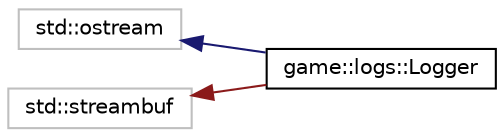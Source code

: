 digraph "Graphical Class Hierarchy"
{
 // LATEX_PDF_SIZE
  edge [fontname="Helvetica",fontsize="10",labelfontname="Helvetica",labelfontsize="10"];
  node [fontname="Helvetica",fontsize="10",shape=record];
  rankdir="LR";
  Node15 [label="std::ostream",height=0.2,width=0.4,color="grey75", fillcolor="white", style="filled",tooltip=" "];
  Node15 -> Node0 [dir="back",color="midnightblue",fontsize="10",style="solid",fontname="Helvetica"];
  Node0 [label="game::logs::Logger",height=0.2,width=0.4,color="black", fillcolor="white", style="filled",URL="$classgame_1_1logs_1_1_logger.html",tooltip="Singleton Logger."];
  Node19 [label="std::streambuf",height=0.2,width=0.4,color="grey75", fillcolor="white", style="filled",tooltip=" "];
  Node19 -> Node0 [dir="back",color="firebrick4",fontsize="10",style="solid",fontname="Helvetica"];
}
